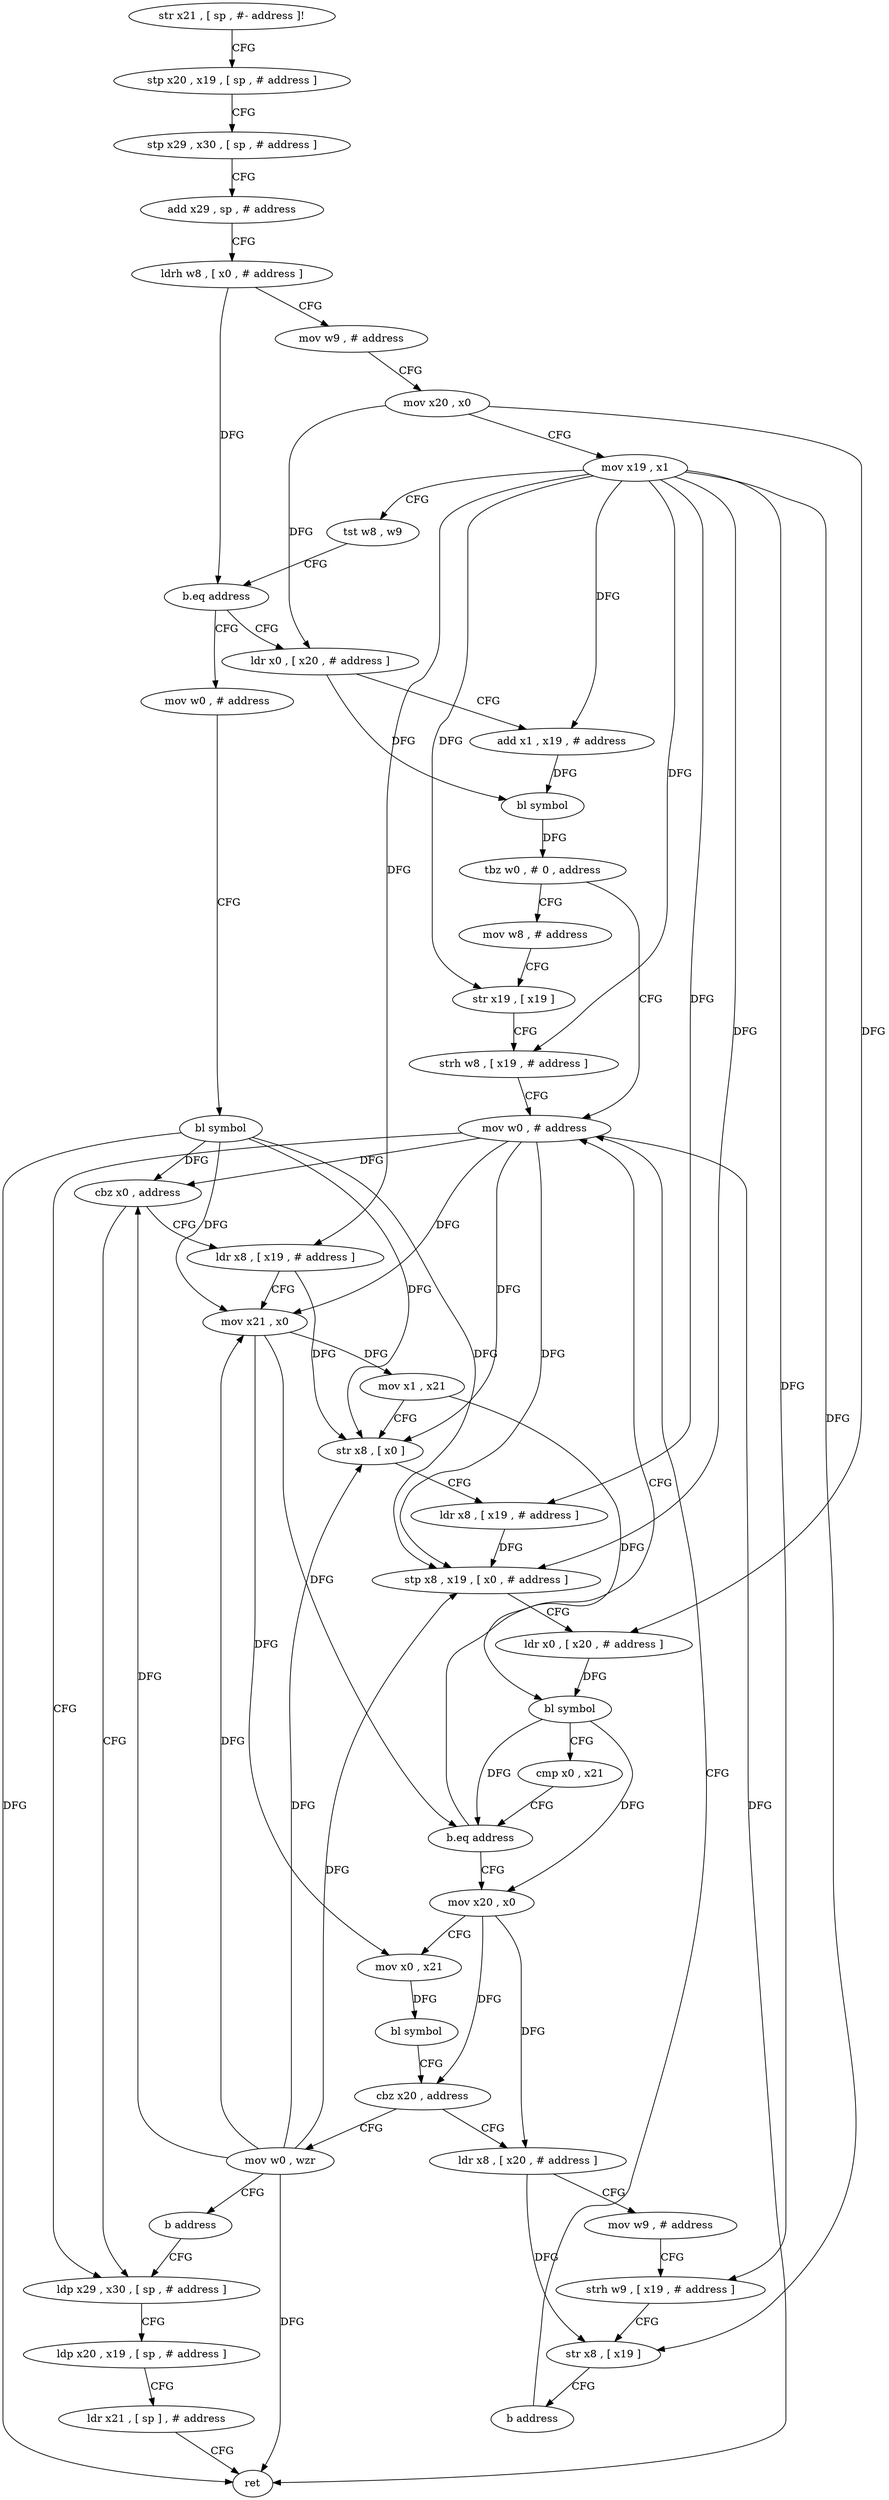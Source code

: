 digraph "func" {
"4214784" [label = "str x21 , [ sp , #- address ]!" ]
"4214788" [label = "stp x20 , x19 , [ sp , # address ]" ]
"4214792" [label = "stp x29 , x30 , [ sp , # address ]" ]
"4214796" [label = "add x29 , sp , # address" ]
"4214800" [label = "ldrh w8 , [ x0 , # address ]" ]
"4214804" [label = "mov w9 , # address" ]
"4214808" [label = "mov x20 , x0" ]
"4214812" [label = "mov x19 , x1" ]
"4214816" [label = "tst w8 , w9" ]
"4214820" [label = "b.eq address" ]
"4214912" [label = "ldr x0 , [ x20 , # address ]" ]
"4214824" [label = "mov w0 , # address" ]
"4214916" [label = "add x1 , x19 , # address" ]
"4214920" [label = "bl symbol" ]
"4214924" [label = "tbz w0 , # 0 , address" ]
"4214940" [label = "mov w0 , # address" ]
"4214928" [label = "mov w8 , # address" ]
"4214828" [label = "bl symbol" ]
"4214832" [label = "cbz x0 , address" ]
"4214944" [label = "ldp x29 , x30 , [ sp , # address ]" ]
"4214836" [label = "ldr x8 , [ x19 , # address ]" ]
"4214932" [label = "str x19 , [ x19 ]" ]
"4214936" [label = "strh w8 , [ x19 , # address ]" ]
"4214948" [label = "ldp x20 , x19 , [ sp , # address ]" ]
"4214952" [label = "ldr x21 , [ sp ] , # address" ]
"4214956" [label = "ret" ]
"4214840" [label = "mov x21 , x0" ]
"4214844" [label = "mov x1 , x21" ]
"4214848" [label = "str x8 , [ x0 ]" ]
"4214852" [label = "ldr x8 , [ x19 , # address ]" ]
"4214856" [label = "stp x8 , x19 , [ x0 , # address ]" ]
"4214860" [label = "ldr x0 , [ x20 , # address ]" ]
"4214864" [label = "bl symbol" ]
"4214868" [label = "cmp x0 , x21" ]
"4214872" [label = "b.eq address" ]
"4214876" [label = "mov x20 , x0" ]
"4214880" [label = "mov x0 , x21" ]
"4214884" [label = "bl symbol" ]
"4214888" [label = "cbz x20 , address" ]
"4214960" [label = "mov w0 , wzr" ]
"4214892" [label = "ldr x8 , [ x20 , # address ]" ]
"4214964" [label = "b address" ]
"4214896" [label = "mov w9 , # address" ]
"4214900" [label = "strh w9 , [ x19 , # address ]" ]
"4214904" [label = "str x8 , [ x19 ]" ]
"4214908" [label = "b address" ]
"4214784" -> "4214788" [ label = "CFG" ]
"4214788" -> "4214792" [ label = "CFG" ]
"4214792" -> "4214796" [ label = "CFG" ]
"4214796" -> "4214800" [ label = "CFG" ]
"4214800" -> "4214804" [ label = "CFG" ]
"4214800" -> "4214820" [ label = "DFG" ]
"4214804" -> "4214808" [ label = "CFG" ]
"4214808" -> "4214812" [ label = "CFG" ]
"4214808" -> "4214912" [ label = "DFG" ]
"4214808" -> "4214860" [ label = "DFG" ]
"4214812" -> "4214816" [ label = "CFG" ]
"4214812" -> "4214916" [ label = "DFG" ]
"4214812" -> "4214932" [ label = "DFG" ]
"4214812" -> "4214936" [ label = "DFG" ]
"4214812" -> "4214836" [ label = "DFG" ]
"4214812" -> "4214852" [ label = "DFG" ]
"4214812" -> "4214856" [ label = "DFG" ]
"4214812" -> "4214900" [ label = "DFG" ]
"4214812" -> "4214904" [ label = "DFG" ]
"4214816" -> "4214820" [ label = "CFG" ]
"4214820" -> "4214912" [ label = "CFG" ]
"4214820" -> "4214824" [ label = "CFG" ]
"4214912" -> "4214916" [ label = "CFG" ]
"4214912" -> "4214920" [ label = "DFG" ]
"4214824" -> "4214828" [ label = "CFG" ]
"4214916" -> "4214920" [ label = "DFG" ]
"4214920" -> "4214924" [ label = "DFG" ]
"4214924" -> "4214940" [ label = "CFG" ]
"4214924" -> "4214928" [ label = "CFG" ]
"4214940" -> "4214944" [ label = "CFG" ]
"4214940" -> "4214832" [ label = "DFG" ]
"4214940" -> "4214956" [ label = "DFG" ]
"4214940" -> "4214840" [ label = "DFG" ]
"4214940" -> "4214848" [ label = "DFG" ]
"4214940" -> "4214856" [ label = "DFG" ]
"4214928" -> "4214932" [ label = "CFG" ]
"4214828" -> "4214832" [ label = "DFG" ]
"4214828" -> "4214956" [ label = "DFG" ]
"4214828" -> "4214840" [ label = "DFG" ]
"4214828" -> "4214848" [ label = "DFG" ]
"4214828" -> "4214856" [ label = "DFG" ]
"4214832" -> "4214944" [ label = "CFG" ]
"4214832" -> "4214836" [ label = "CFG" ]
"4214944" -> "4214948" [ label = "CFG" ]
"4214836" -> "4214840" [ label = "CFG" ]
"4214836" -> "4214848" [ label = "DFG" ]
"4214932" -> "4214936" [ label = "CFG" ]
"4214936" -> "4214940" [ label = "CFG" ]
"4214948" -> "4214952" [ label = "CFG" ]
"4214952" -> "4214956" [ label = "CFG" ]
"4214840" -> "4214844" [ label = "DFG" ]
"4214840" -> "4214872" [ label = "DFG" ]
"4214840" -> "4214880" [ label = "DFG" ]
"4214844" -> "4214848" [ label = "CFG" ]
"4214844" -> "4214864" [ label = "DFG" ]
"4214848" -> "4214852" [ label = "CFG" ]
"4214852" -> "4214856" [ label = "DFG" ]
"4214856" -> "4214860" [ label = "CFG" ]
"4214860" -> "4214864" [ label = "DFG" ]
"4214864" -> "4214868" [ label = "CFG" ]
"4214864" -> "4214872" [ label = "DFG" ]
"4214864" -> "4214876" [ label = "DFG" ]
"4214868" -> "4214872" [ label = "CFG" ]
"4214872" -> "4214940" [ label = "CFG" ]
"4214872" -> "4214876" [ label = "CFG" ]
"4214876" -> "4214880" [ label = "CFG" ]
"4214876" -> "4214888" [ label = "DFG" ]
"4214876" -> "4214892" [ label = "DFG" ]
"4214880" -> "4214884" [ label = "DFG" ]
"4214884" -> "4214888" [ label = "CFG" ]
"4214888" -> "4214960" [ label = "CFG" ]
"4214888" -> "4214892" [ label = "CFG" ]
"4214960" -> "4214964" [ label = "CFG" ]
"4214960" -> "4214832" [ label = "DFG" ]
"4214960" -> "4214840" [ label = "DFG" ]
"4214960" -> "4214956" [ label = "DFG" ]
"4214960" -> "4214848" [ label = "DFG" ]
"4214960" -> "4214856" [ label = "DFG" ]
"4214892" -> "4214896" [ label = "CFG" ]
"4214892" -> "4214904" [ label = "DFG" ]
"4214964" -> "4214944" [ label = "CFG" ]
"4214896" -> "4214900" [ label = "CFG" ]
"4214900" -> "4214904" [ label = "CFG" ]
"4214904" -> "4214908" [ label = "CFG" ]
"4214908" -> "4214940" [ label = "CFG" ]
}
